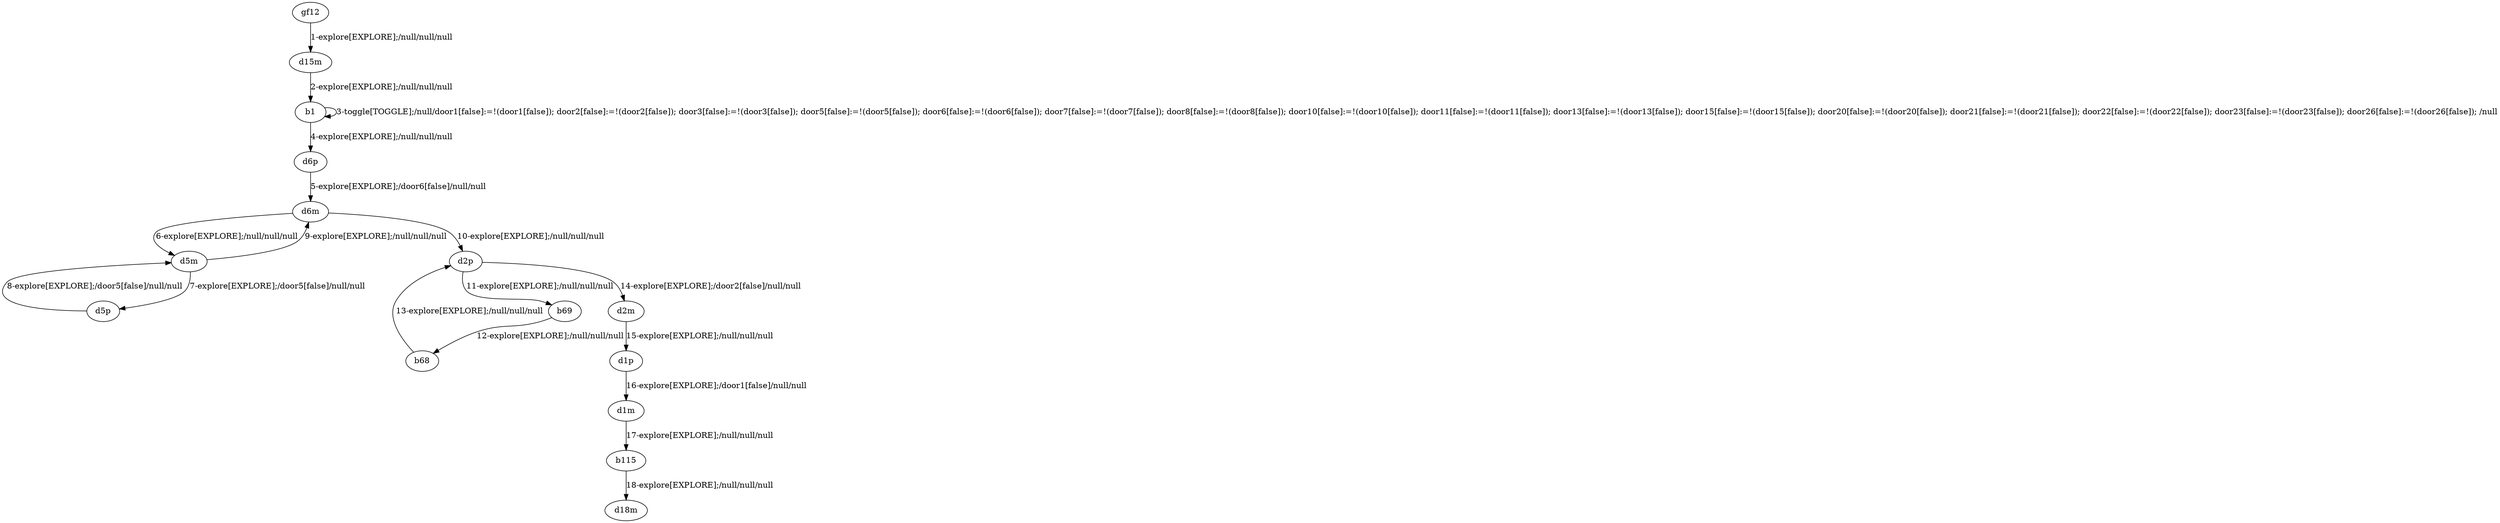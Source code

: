 # Total number of goals covered by this test: 2
# d5m --> d6m
# d5p --> d5m

digraph g {
"gf12" -> "d15m" [label = "1-explore[EXPLORE];/null/null/null"];
"d15m" -> "b1" [label = "2-explore[EXPLORE];/null/null/null"];
"b1" -> "b1" [label = "3-toggle[TOGGLE];/null/door1[false]:=!(door1[false]); door2[false]:=!(door2[false]); door3[false]:=!(door3[false]); door5[false]:=!(door5[false]); door6[false]:=!(door6[false]); door7[false]:=!(door7[false]); door8[false]:=!(door8[false]); door10[false]:=!(door10[false]); door11[false]:=!(door11[false]); door13[false]:=!(door13[false]); door15[false]:=!(door15[false]); door20[false]:=!(door20[false]); door21[false]:=!(door21[false]); door22[false]:=!(door22[false]); door23[false]:=!(door23[false]); door26[false]:=!(door26[false]); /null"];
"b1" -> "d6p" [label = "4-explore[EXPLORE];/null/null/null"];
"d6p" -> "d6m" [label = "5-explore[EXPLORE];/door6[false]/null/null"];
"d6m" -> "d5m" [label = "6-explore[EXPLORE];/null/null/null"];
"d5m" -> "d5p" [label = "7-explore[EXPLORE];/door5[false]/null/null"];
"d5p" -> "d5m" [label = "8-explore[EXPLORE];/door5[false]/null/null"];
"d5m" -> "d6m" [label = "9-explore[EXPLORE];/null/null/null"];
"d6m" -> "d2p" [label = "10-explore[EXPLORE];/null/null/null"];
"d2p" -> "b69" [label = "11-explore[EXPLORE];/null/null/null"];
"b69" -> "b68" [label = "12-explore[EXPLORE];/null/null/null"];
"b68" -> "d2p" [label = "13-explore[EXPLORE];/null/null/null"];
"d2p" -> "d2m" [label = "14-explore[EXPLORE];/door2[false]/null/null"];
"d2m" -> "d1p" [label = "15-explore[EXPLORE];/null/null/null"];
"d1p" -> "d1m" [label = "16-explore[EXPLORE];/door1[false]/null/null"];
"d1m" -> "b115" [label = "17-explore[EXPLORE];/null/null/null"];
"b115" -> "d18m" [label = "18-explore[EXPLORE];/null/null/null"];
}